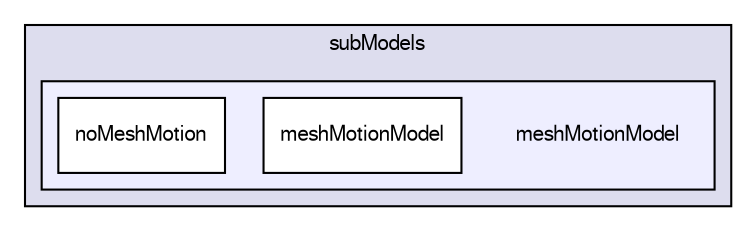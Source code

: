 digraph "/home/cgoniva/CFDEM/CFDEM-x.x-2.1.x/CFDEMcoupling-PUBLIC/src/lagrangian/cfdemParticle/subModels/meshMotionModel" {
  compound=true
  node [ fontsize="10", fontname="FreeSans"];
  edge [ labelfontsize="10", labelfontname="FreeSans"];
  subgraph clusterdir_b4405a94eb03d3869e7a57a48055cc50 {
    graph [ bgcolor="#ddddee", pencolor="black", label="subModels" fontname="FreeSans", fontsize="10", URL="dir_b4405a94eb03d3869e7a57a48055cc50.html"]
  subgraph clusterdir_ee64e5e33ad85f9027a4e05553ab2bdd {
    graph [ bgcolor="#eeeeff", pencolor="black", label="" URL="dir_ee64e5e33ad85f9027a4e05553ab2bdd.html"];
    dir_ee64e5e33ad85f9027a4e05553ab2bdd [shape=plaintext label="meshMotionModel"];
    dir_2e5963989e371c5dc93941575dc2971c [shape=box label="meshMotionModel" color="black" fillcolor="white" style="filled" URL="dir_2e5963989e371c5dc93941575dc2971c.html"];
    dir_144eb068d30763f1cfc5ee8e053c5483 [shape=box label="noMeshMotion" color="black" fillcolor="white" style="filled" URL="dir_144eb068d30763f1cfc5ee8e053c5483.html"];
  }
  }
}
